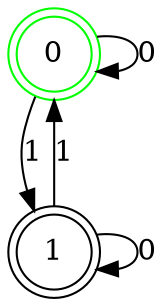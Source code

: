 digraph {
	node [color=green shape=doublecircle]
	0
	node [color=black shape=doublecircle]
	1
	0 -> 0 [label=0]
	0 -> 1 [label=1]
	1 -> 1 [label=0]
	1 -> 0 [label=1]
}
